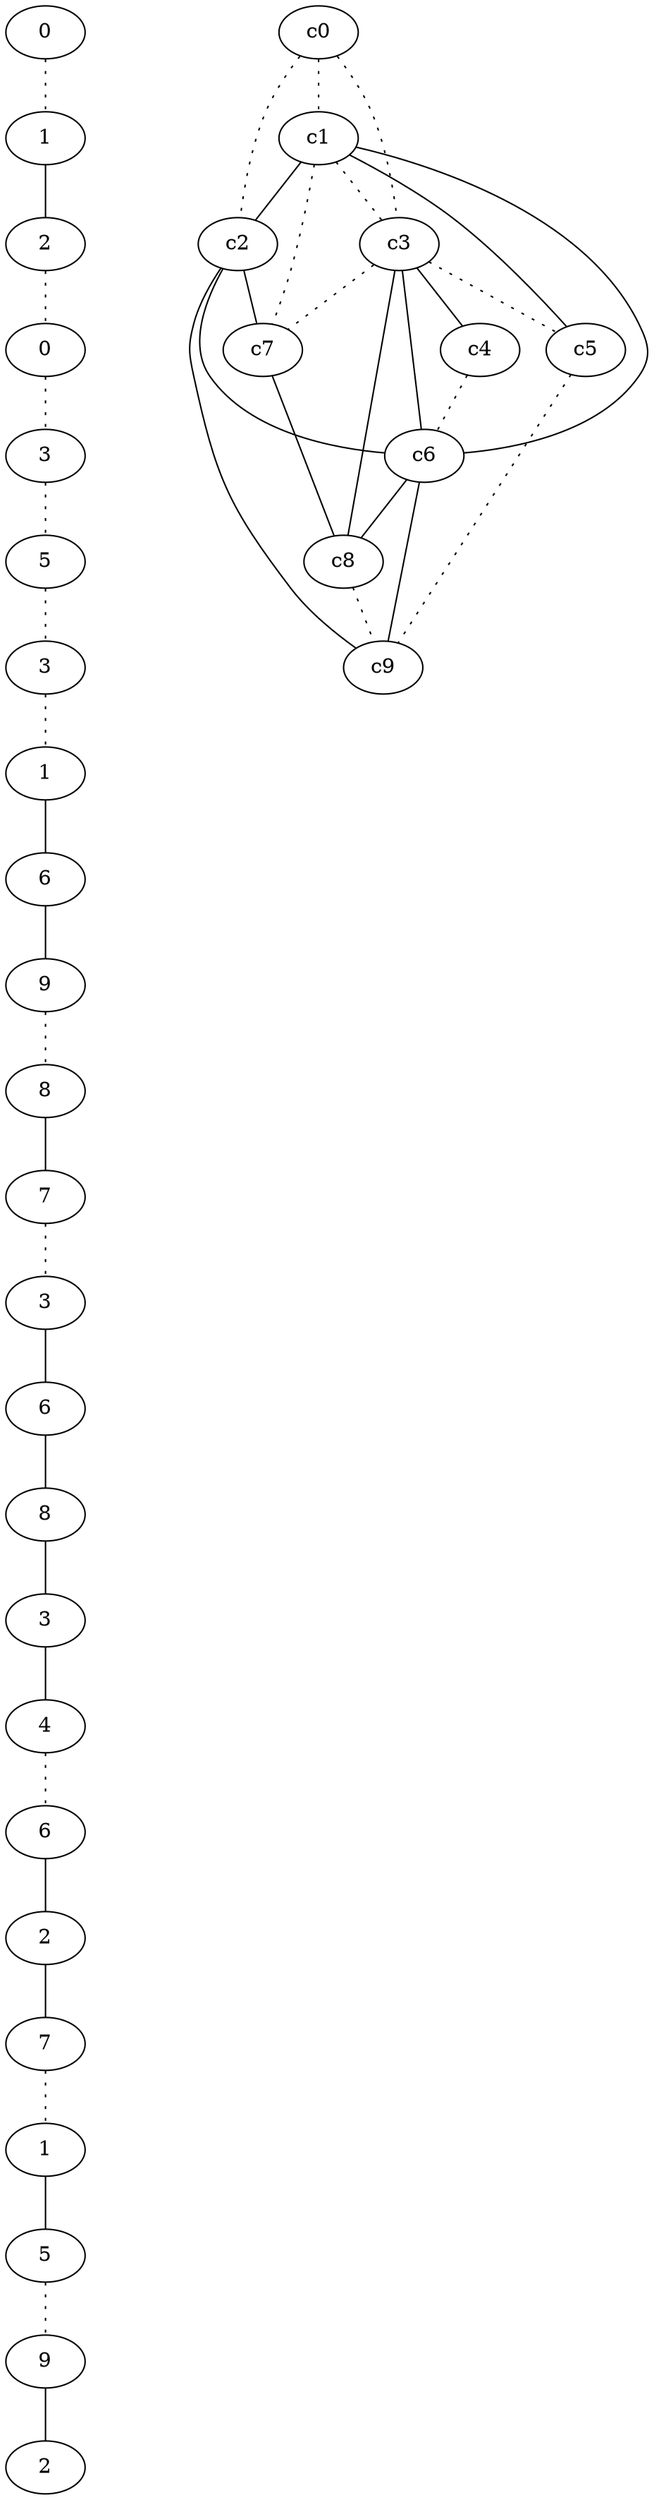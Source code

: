graph {
a0[label=0];
a1[label=1];
a2[label=2];
a3[label=0];
a4[label=3];
a5[label=5];
a6[label=3];
a7[label=1];
a8[label=6];
a9[label=9];
a10[label=8];
a11[label=7];
a12[label=3];
a13[label=6];
a14[label=8];
a15[label=3];
a16[label=4];
a17[label=6];
a18[label=2];
a19[label=7];
a20[label=1];
a21[label=5];
a22[label=9];
a23[label=2];
a0 -- a1 [style=dotted];
a1 -- a2;
a2 -- a3 [style=dotted];
a3 -- a4 [style=dotted];
a4 -- a5 [style=dotted];
a5 -- a6 [style=dotted];
a6 -- a7 [style=dotted];
a7 -- a8;
a8 -- a9;
a9 -- a10 [style=dotted];
a10 -- a11;
a11 -- a12 [style=dotted];
a12 -- a13;
a13 -- a14;
a14 -- a15;
a15 -- a16;
a16 -- a17 [style=dotted];
a17 -- a18;
a18 -- a19;
a19 -- a20 [style=dotted];
a20 -- a21;
a21 -- a22 [style=dotted];
a22 -- a23;
c0 -- c1 [style=dotted];
c0 -- c2 [style=dotted];
c0 -- c3 [style=dotted];
c1 -- c2;
c1 -- c3 [style=dotted];
c1 -- c5;
c1 -- c6;
c1 -- c7 [style=dotted];
c2 -- c6;
c2 -- c7;
c2 -- c9;
c3 -- c4;
c3 -- c5 [style=dotted];
c3 -- c6;
c3 -- c7 [style=dotted];
c3 -- c8;
c4 -- c6 [style=dotted];
c5 -- c9 [style=dotted];
c6 -- c8;
c6 -- c9;
c7 -- c8;
c8 -- c9 [style=dotted];
}
